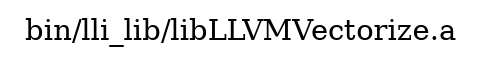 digraph "bin/lli_lib/libLLVMVectorize.a" {
	label="bin/lli_lib/libLLVMVectorize.a";
	rankdir=LR;

}
